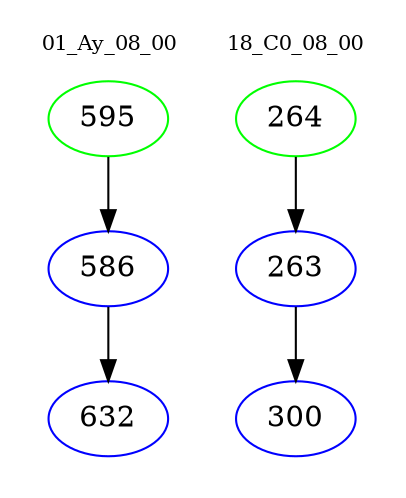 digraph{
subgraph cluster_0 {
color = white
label = "01_Ay_08_00";
fontsize=10;
T0_595 [label="595", color="green"]
T0_595 -> T0_586 [color="black"]
T0_586 [label="586", color="blue"]
T0_586 -> T0_632 [color="black"]
T0_632 [label="632", color="blue"]
}
subgraph cluster_1 {
color = white
label = "18_C0_08_00";
fontsize=10;
T1_264 [label="264", color="green"]
T1_264 -> T1_263 [color="black"]
T1_263 [label="263", color="blue"]
T1_263 -> T1_300 [color="black"]
T1_300 [label="300", color="blue"]
}
}
